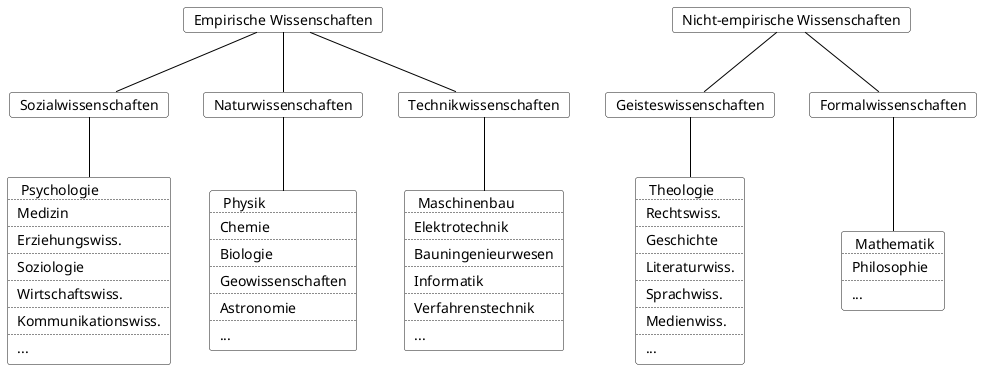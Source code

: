 @startuml
skinparam arrowcolor black
skinparam cardbackgroundcolor white

' Empirische Wissenschaften
card "Empirische Wissenschaften" as ew
card "Sozialwissenschaften" as sw
card swd [
     Psychologie
    ....
    Medizin
    ....
    Erziehungswiss.
    ....
    Soziologie
    ....
    Wirtschaftswiss.
    ....
    Kommunikationswiss.
    ....
    ...
]
card "Naturwissenschaften" as nw
card nwd [
     Physik
    ....
    Chemie
    ....
    Biologie
    ....
    Geowissenschaften
    ....
    Astronomie
    ....
    ...
]

card "Technikwissenschaften" as tw
card twd [
     Maschinenbau
    ....
    Elektrotechnik
    ....
    Bauningenieurwesen
    ....
    Informatik
    ....
    Verfahrenstechnik
    ....
    ...
]
ew -- sw
sw -- swd
ew -- nw
nw -- nwd
ew -- tw
tw -- twd

' nicht-empirische Wissenschaften
card "Nicht-empirische Wissenschaften" as new
card "Geisteswissenschaften" as gw
card gwd [
     Theologie
    ....
    Rechtswiss.
    ....
    Geschichte
    ....
    Literaturwiss.
    ....
    Sprachwiss.
    ....
    Medienwiss.
    ....
    ...
]
card "Formalwissenschaften" as fw
card fwd [
     Mathematik
    ....
    Philosophie
    ....
    ...
]
new -- gw
gw -- gwd
new -- fw
fw -- fwd

@enduml
